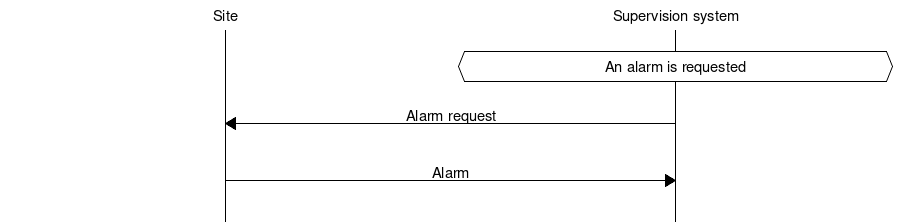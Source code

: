 # MSC for Alarm request from system

msc {
  hscale = "1.5", arcgradient = "0";

  site [label="Site"], system [label="Supervision system"];

  |||;
  system abox system [ label = "An alarm is requested" ];
  |||;
  site<=system [ label = "Alarm request" ];
  |||;
  site=>system [ label = "Alarm" ];
  |||;
}
